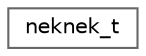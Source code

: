 digraph "Graphical Class Hierarchy"
{
 // LATEX_PDF_SIZE
  bgcolor="transparent";
  edge [fontname=Helvetica,fontsize=10,labelfontname=Helvetica,labelfontsize=10];
  node [fontname=Helvetica,fontsize=10,shape=box,height=0.2,width=0.4];
  rankdir="LR";
  Node0 [id="Node000000",label="neknek_t",height=0.2,width=0.4,color="grey40", fillcolor="white", style="filled",URL="$classneknek__t.html",tooltip=" "];
}
